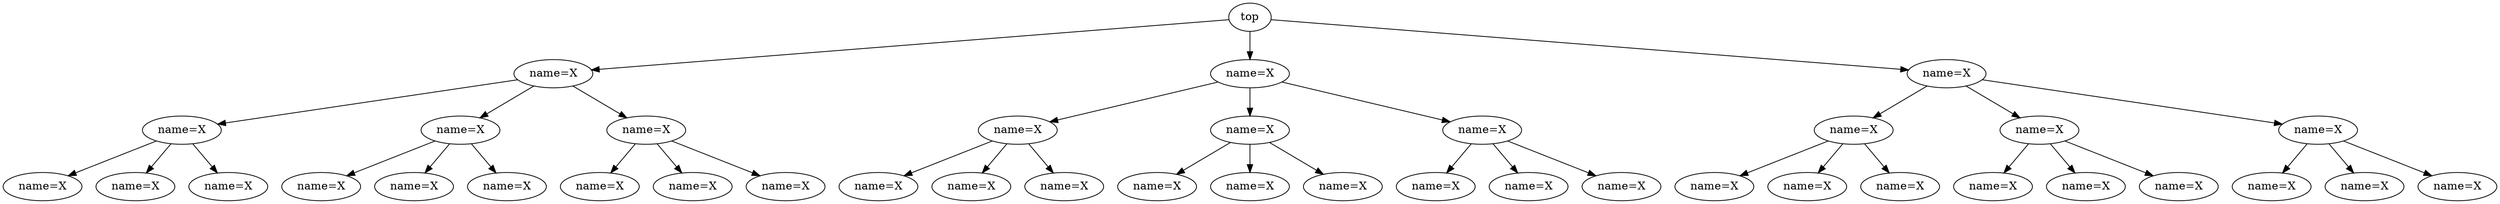 digraph G {
  r -> r0;
  r -> r1;
  r -> r2;

  r0 -> r00;
  r0 -> r01;
  r0 -> r02;

  r00 -> r000;
  r00 -> r001;
  r00 -> r002;

  r01 -> r010;
  r01 -> r011;
  r01 -> r012;

  r02 -> r020;
  r02 -> r021;
  r02 -> r022;

  r1 -> r10;
  r1 -> r11;
  r1 -> r12;

  r10 -> r100;
  r10 -> r101;
  r10 -> r102;

  r11 -> r110;
  r11 -> r111;
  r11 -> r112;

  r12 -> r120;
  r12 -> r121;
  r12 -> r122;

  r2 -> r20;
  r2 -> r21;
  r2 -> r22;

  r20 -> r200;
  r20 -> r201;
  r20 -> r202;

  r21 -> r210;
  r21 -> r211;
  r21 -> r212;

  r22 -> r220;
  r22 -> r221;
  r22 -> r222;

  r [label="top"];

  r0 [label="name=X"];
  r1 [label="name=X"];
  r2 [label="name=X"];

  r00 [label="name=X"];
  r10 [label="name=X"];
  r20 [label="name=X"];

  r01 [label="name=X"];
  r11 [label="name=X"];
  r21 [label="name=X"];

  r02 [label="name=X"];
  r12 [label="name=X"];
  r22 [label="name=X"];

  r000 [label="name=X"];
  r001 [label="name=X"];
  r002 [label="name=X"];
  r010 [label="name=X"];
  r011 [label="name=X"];
  r012 [label="name=X"];
  r020 [label="name=X"];
  r021 [label="name=X"];
  r022 [label="name=X"];

  r100 [label="name=X"];
  r101 [label="name=X"];
  r102 [label="name=X"];
  r110 [label="name=X"];
  r111 [label="name=X"];
  r112 [label="name=X"];
  r120 [label="name=X"];
  r121 [label="name=X"];
  r122 [label="name=X"];

  r200 [label="name=X"];
  r201 [label="name=X"];
  r202 [label="name=X"];
  r210 [label="name=X"];
  r211 [label="name=X"];
  r212 [label="name=X"];
  r220 [label="name=X"];
  r221 [label="name=X"];
  r222 [label="name=X"];
}
